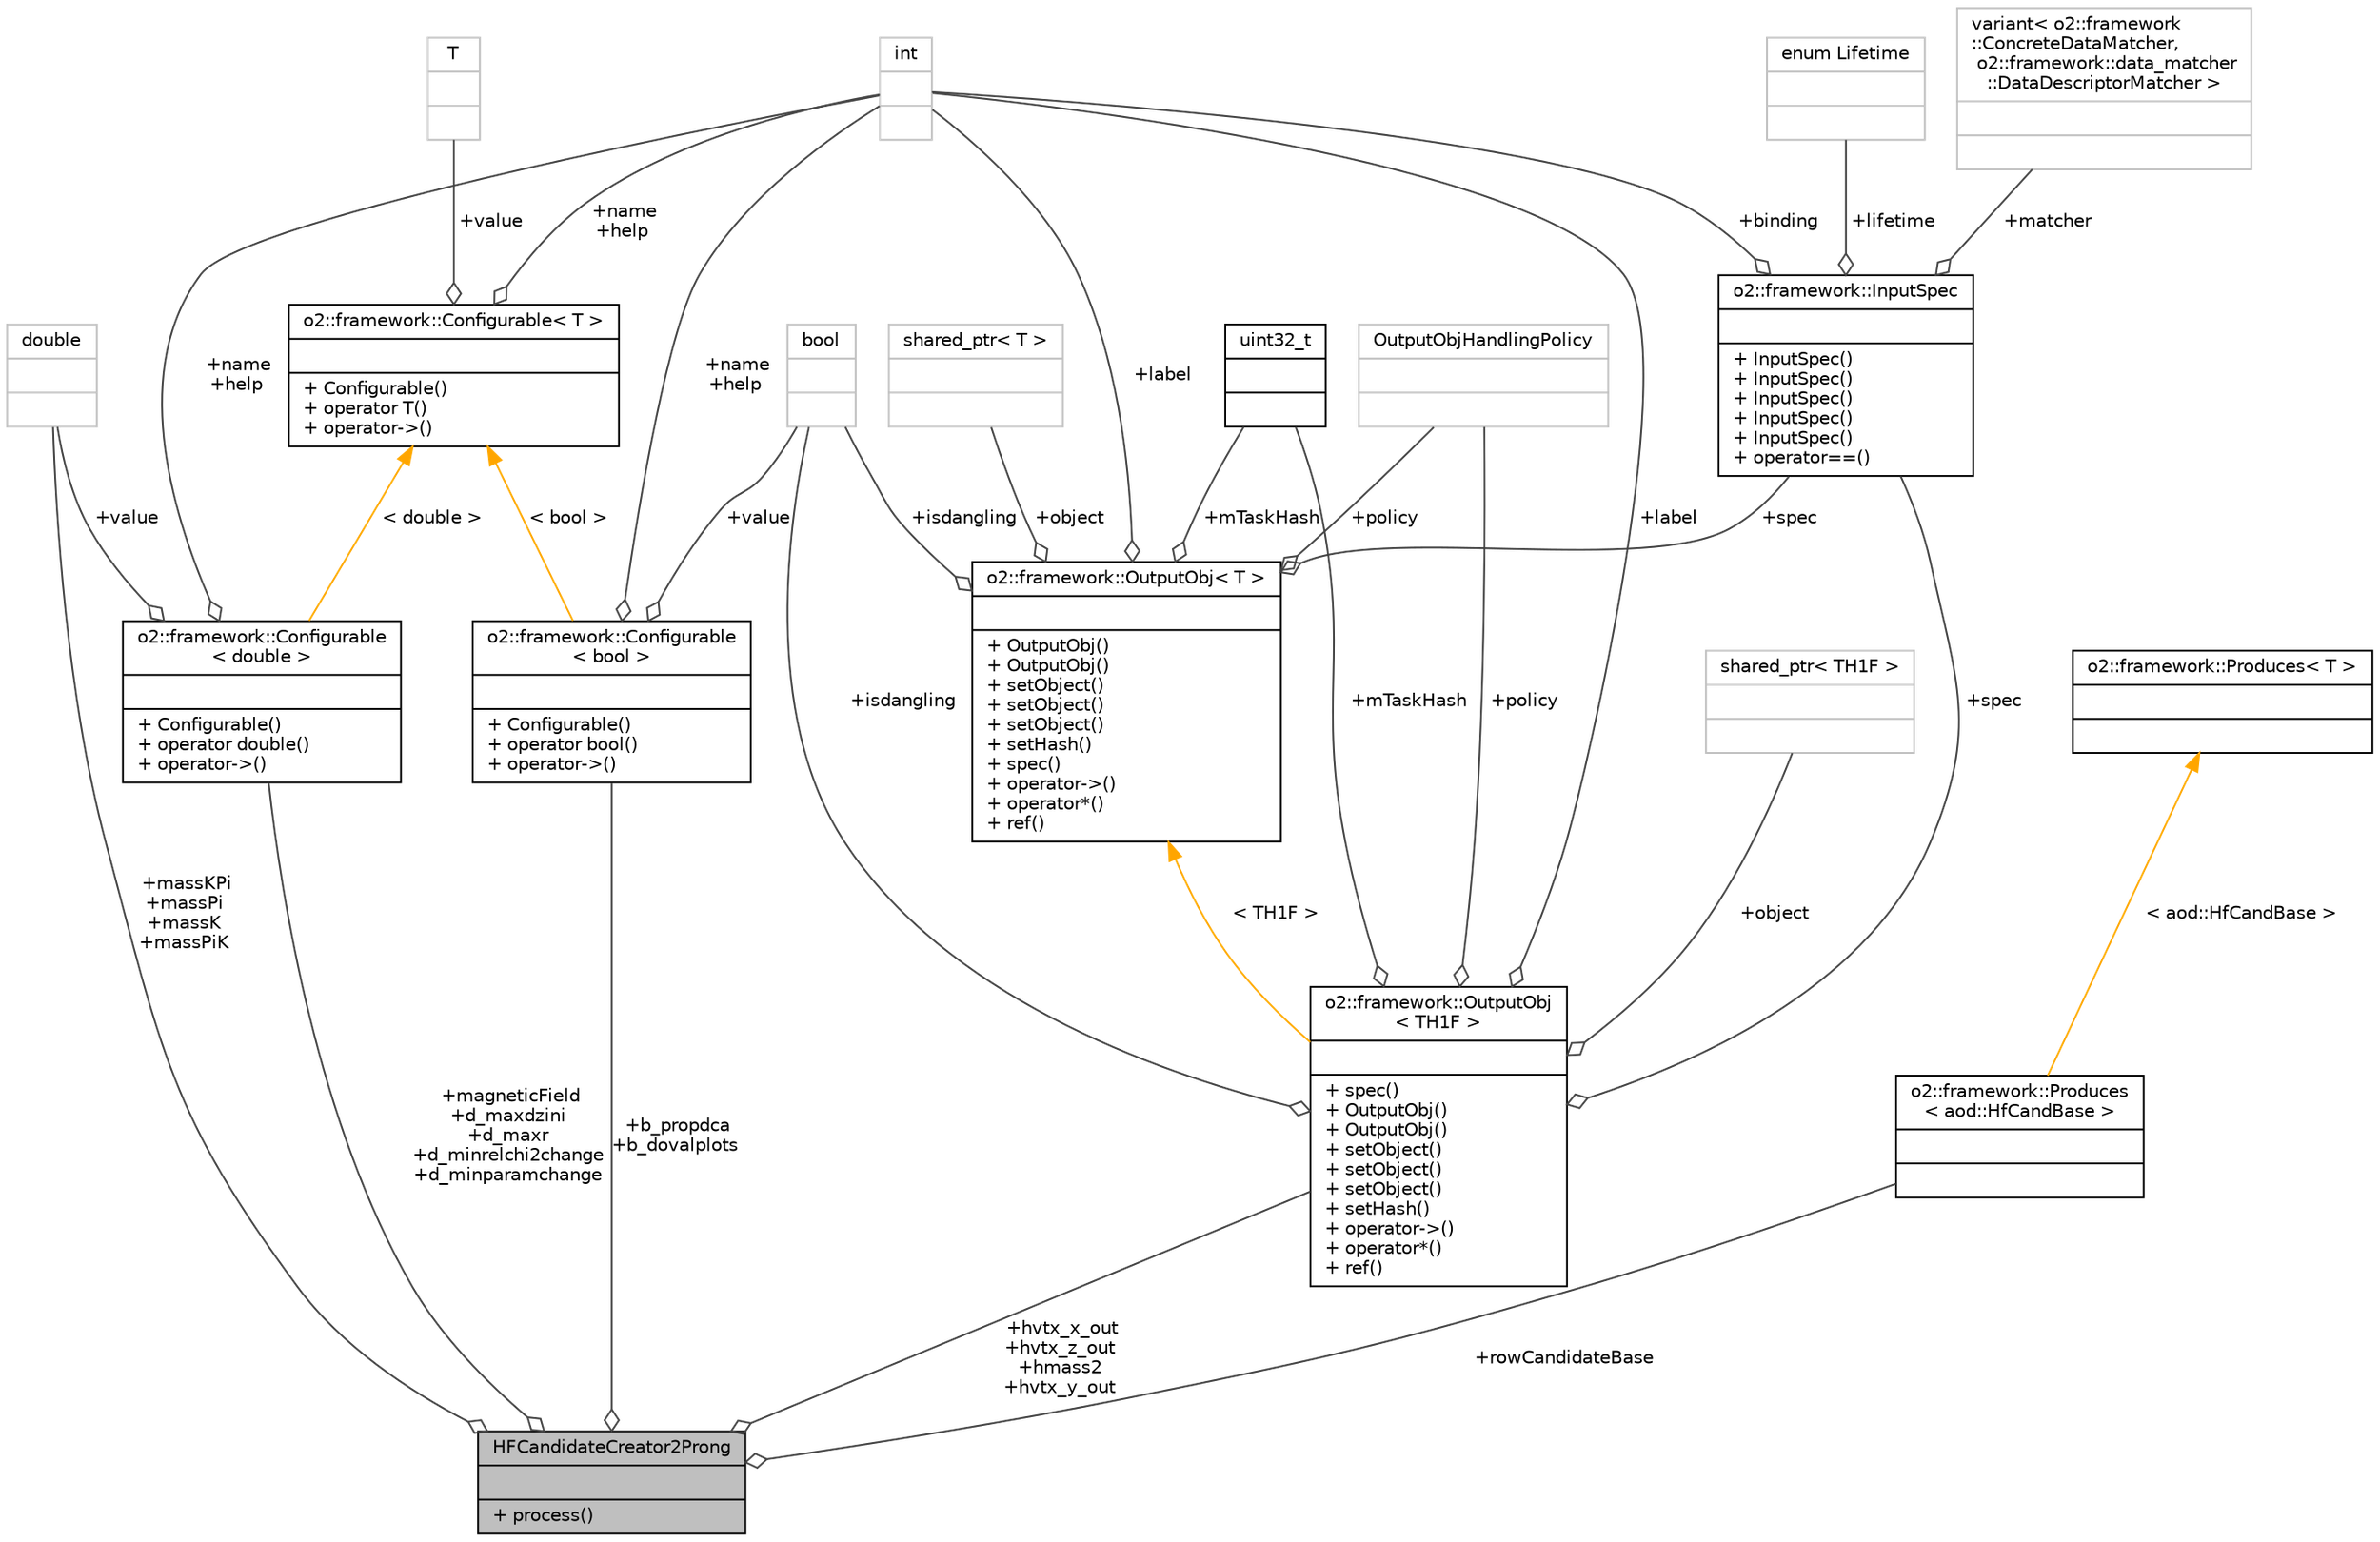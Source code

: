 digraph "HFCandidateCreator2Prong"
{
 // INTERACTIVE_SVG=YES
  bgcolor="transparent";
  edge [fontname="Helvetica",fontsize="10",labelfontname="Helvetica",labelfontsize="10"];
  node [fontname="Helvetica",fontsize="10",shape=record];
  Node1 [label="{HFCandidateCreator2Prong\n||+ process()\l}",height=0.2,width=0.4,color="black", fillcolor="grey75", style="filled", fontcolor="black"];
  Node2 -> Node1 [color="grey25",fontsize="10",style="solid",label=" +magneticField\n+d_maxdzini\n+d_maxr\n+d_minrelchi2change\n+d_minparamchange" ,arrowhead="odiamond",fontname="Helvetica"];
  Node2 [label="{o2::framework::Configurable\l\< double \>\n||+ Configurable()\l+ operator double()\l+ operator-\>()\l}",height=0.2,width=0.4,color="black",URL="$d8/d71/structo2_1_1framework_1_1Configurable.html"];
  Node3 -> Node2 [color="grey25",fontsize="10",style="solid",label=" +value" ,arrowhead="odiamond",fontname="Helvetica"];
  Node3 [label="{double\n||}",height=0.2,width=0.4,color="grey75"];
  Node4 -> Node2 [color="grey25",fontsize="10",style="solid",label=" +name\n+help" ,arrowhead="odiamond",fontname="Helvetica"];
  Node4 [label="{int\n||}",height=0.2,width=0.4,color="grey75"];
  Node5 -> Node2 [dir="back",color="orange",fontsize="10",style="solid",label=" \< double \>" ,fontname="Helvetica"];
  Node5 [label="{o2::framework::Configurable\< T \>\n||+ Configurable()\l+ operator T()\l+ operator-\>()\l}",height=0.2,width=0.4,color="black",URL="$d8/d71/structo2_1_1framework_1_1Configurable.html"];
  Node4 -> Node5 [color="grey25",fontsize="10",style="solid",label=" +name\n+help" ,arrowhead="odiamond",fontname="Helvetica"];
  Node6 -> Node5 [color="grey25",fontsize="10",style="solid",label=" +value" ,arrowhead="odiamond",fontname="Helvetica"];
  Node6 [label="{T\n||}",height=0.2,width=0.4,color="grey75"];
  Node3 -> Node1 [color="grey25",fontsize="10",style="solid",label=" +massKPi\n+massPi\n+massK\n+massPiK" ,arrowhead="odiamond",fontname="Helvetica"];
  Node7 -> Node1 [color="grey25",fontsize="10",style="solid",label=" +b_propdca\n+b_dovalplots" ,arrowhead="odiamond",fontname="Helvetica"];
  Node7 [label="{o2::framework::Configurable\l\< bool \>\n||+ Configurable()\l+ operator bool()\l+ operator-\>()\l}",height=0.2,width=0.4,color="black",URL="$d8/d71/structo2_1_1framework_1_1Configurable.html"];
  Node4 -> Node7 [color="grey25",fontsize="10",style="solid",label=" +name\n+help" ,arrowhead="odiamond",fontname="Helvetica"];
  Node8 -> Node7 [color="grey25",fontsize="10",style="solid",label=" +value" ,arrowhead="odiamond",fontname="Helvetica"];
  Node8 [label="{bool\n||}",height=0.2,width=0.4,color="grey75"];
  Node5 -> Node7 [dir="back",color="orange",fontsize="10",style="solid",label=" \< bool \>" ,fontname="Helvetica"];
  Node9 -> Node1 [color="grey25",fontsize="10",style="solid",label=" +hvtx_x_out\n+hvtx_z_out\n+hmass2\n+hvtx_y_out" ,arrowhead="odiamond",fontname="Helvetica"];
  Node9 [label="{o2::framework::OutputObj\l\< TH1F \>\n||+ spec()\l+ OutputObj()\l+ OutputObj()\l+ setObject()\l+ setObject()\l+ setObject()\l+ setHash()\l+ operator-\>()\l+ operator*()\l+ ref()\l}",height=0.2,width=0.4,color="black",URL="$d4/d79/structo2_1_1framework_1_1OutputObj.html"];
  Node10 -> Node9 [color="grey25",fontsize="10",style="solid",label=" +policy" ,arrowhead="odiamond",fontname="Helvetica"];
  Node10 [label="{OutputObjHandlingPolicy\n||}",height=0.2,width=0.4,color="grey75"];
  Node11 -> Node9 [color="grey25",fontsize="10",style="solid",label=" +mTaskHash" ,arrowhead="odiamond",fontname="Helvetica"];
  Node11 [label="{uint32_t\n||}",height=0.2,width=0.4,color="black",URL="$d3/d87/classuint32__t.html"];
  Node4 -> Node9 [color="grey25",fontsize="10",style="solid",label=" +label" ,arrowhead="odiamond",fontname="Helvetica"];
  Node8 -> Node9 [color="grey25",fontsize="10",style="solid",label=" +isdangling" ,arrowhead="odiamond",fontname="Helvetica"];
  Node12 -> Node9 [color="grey25",fontsize="10",style="solid",label=" +spec" ,arrowhead="odiamond",fontname="Helvetica"];
  Node12 [label="{o2::framework::InputSpec\n||+ InputSpec()\l+ InputSpec()\l+ InputSpec()\l+ InputSpec()\l+ InputSpec()\l+ operator==()\l}",height=0.2,width=0.4,color="black",URL="$da/d96/structo2_1_1framework_1_1InputSpec.html"];
  Node13 -> Node12 [color="grey25",fontsize="10",style="solid",label=" +lifetime" ,arrowhead="odiamond",fontname="Helvetica"];
  Node13 [label="{enum Lifetime\n||}",height=0.2,width=0.4,color="grey75"];
  Node14 -> Node12 [color="grey25",fontsize="10",style="solid",label=" +matcher" ,arrowhead="odiamond",fontname="Helvetica"];
  Node14 [label="{variant\< o2::framework\l::ConcreteDataMatcher,\l o2::framework::data_matcher\l::DataDescriptorMatcher \>\n||}",height=0.2,width=0.4,color="grey75"];
  Node4 -> Node12 [color="grey25",fontsize="10",style="solid",label=" +binding" ,arrowhead="odiamond",fontname="Helvetica"];
  Node15 -> Node9 [color="grey25",fontsize="10",style="solid",label=" +object" ,arrowhead="odiamond",fontname="Helvetica"];
  Node15 [label="{shared_ptr\< TH1F \>\n||}",height=0.2,width=0.4,color="grey75"];
  Node16 -> Node9 [dir="back",color="orange",fontsize="10",style="solid",label=" \< TH1F \>" ,fontname="Helvetica"];
  Node16 [label="{o2::framework::OutputObj\< T \>\n||+ OutputObj()\l+ OutputObj()\l+ setObject()\l+ setObject()\l+ setObject()\l+ setHash()\l+ spec()\l+ operator-\>()\l+ operator*()\l+ ref()\l}",height=0.2,width=0.4,color="black",URL="$d4/d79/structo2_1_1framework_1_1OutputObj.html"];
  Node11 -> Node16 [color="grey25",fontsize="10",style="solid",label=" +mTaskHash" ,arrowhead="odiamond",fontname="Helvetica"];
  Node10 -> Node16 [color="grey25",fontsize="10",style="solid",label=" +policy" ,arrowhead="odiamond",fontname="Helvetica"];
  Node4 -> Node16 [color="grey25",fontsize="10",style="solid",label=" +label" ,arrowhead="odiamond",fontname="Helvetica"];
  Node17 -> Node16 [color="grey25",fontsize="10",style="solid",label=" +object" ,arrowhead="odiamond",fontname="Helvetica"];
  Node17 [label="{shared_ptr\< T \>\n||}",height=0.2,width=0.4,color="grey75"];
  Node8 -> Node16 [color="grey25",fontsize="10",style="solid",label=" +isdangling" ,arrowhead="odiamond",fontname="Helvetica"];
  Node12 -> Node16 [color="grey25",fontsize="10",style="solid",label=" +spec" ,arrowhead="odiamond",fontname="Helvetica"];
  Node18 -> Node1 [color="grey25",fontsize="10",style="solid",label=" +rowCandidateBase" ,arrowhead="odiamond",fontname="Helvetica"];
  Node18 [label="{o2::framework::Produces\l\< aod::HfCandBase \>\n||}",height=0.2,width=0.4,color="black",URL="$d6/d86/structo2_1_1framework_1_1Produces.html"];
  Node19 -> Node18 [dir="back",color="orange",fontsize="10",style="solid",label=" \< aod::HfCandBase \>" ,fontname="Helvetica"];
  Node19 [label="{o2::framework::Produces\< T \>\n||}",height=0.2,width=0.4,color="black",URL="$d6/d86/structo2_1_1framework_1_1Produces.html"];
}
